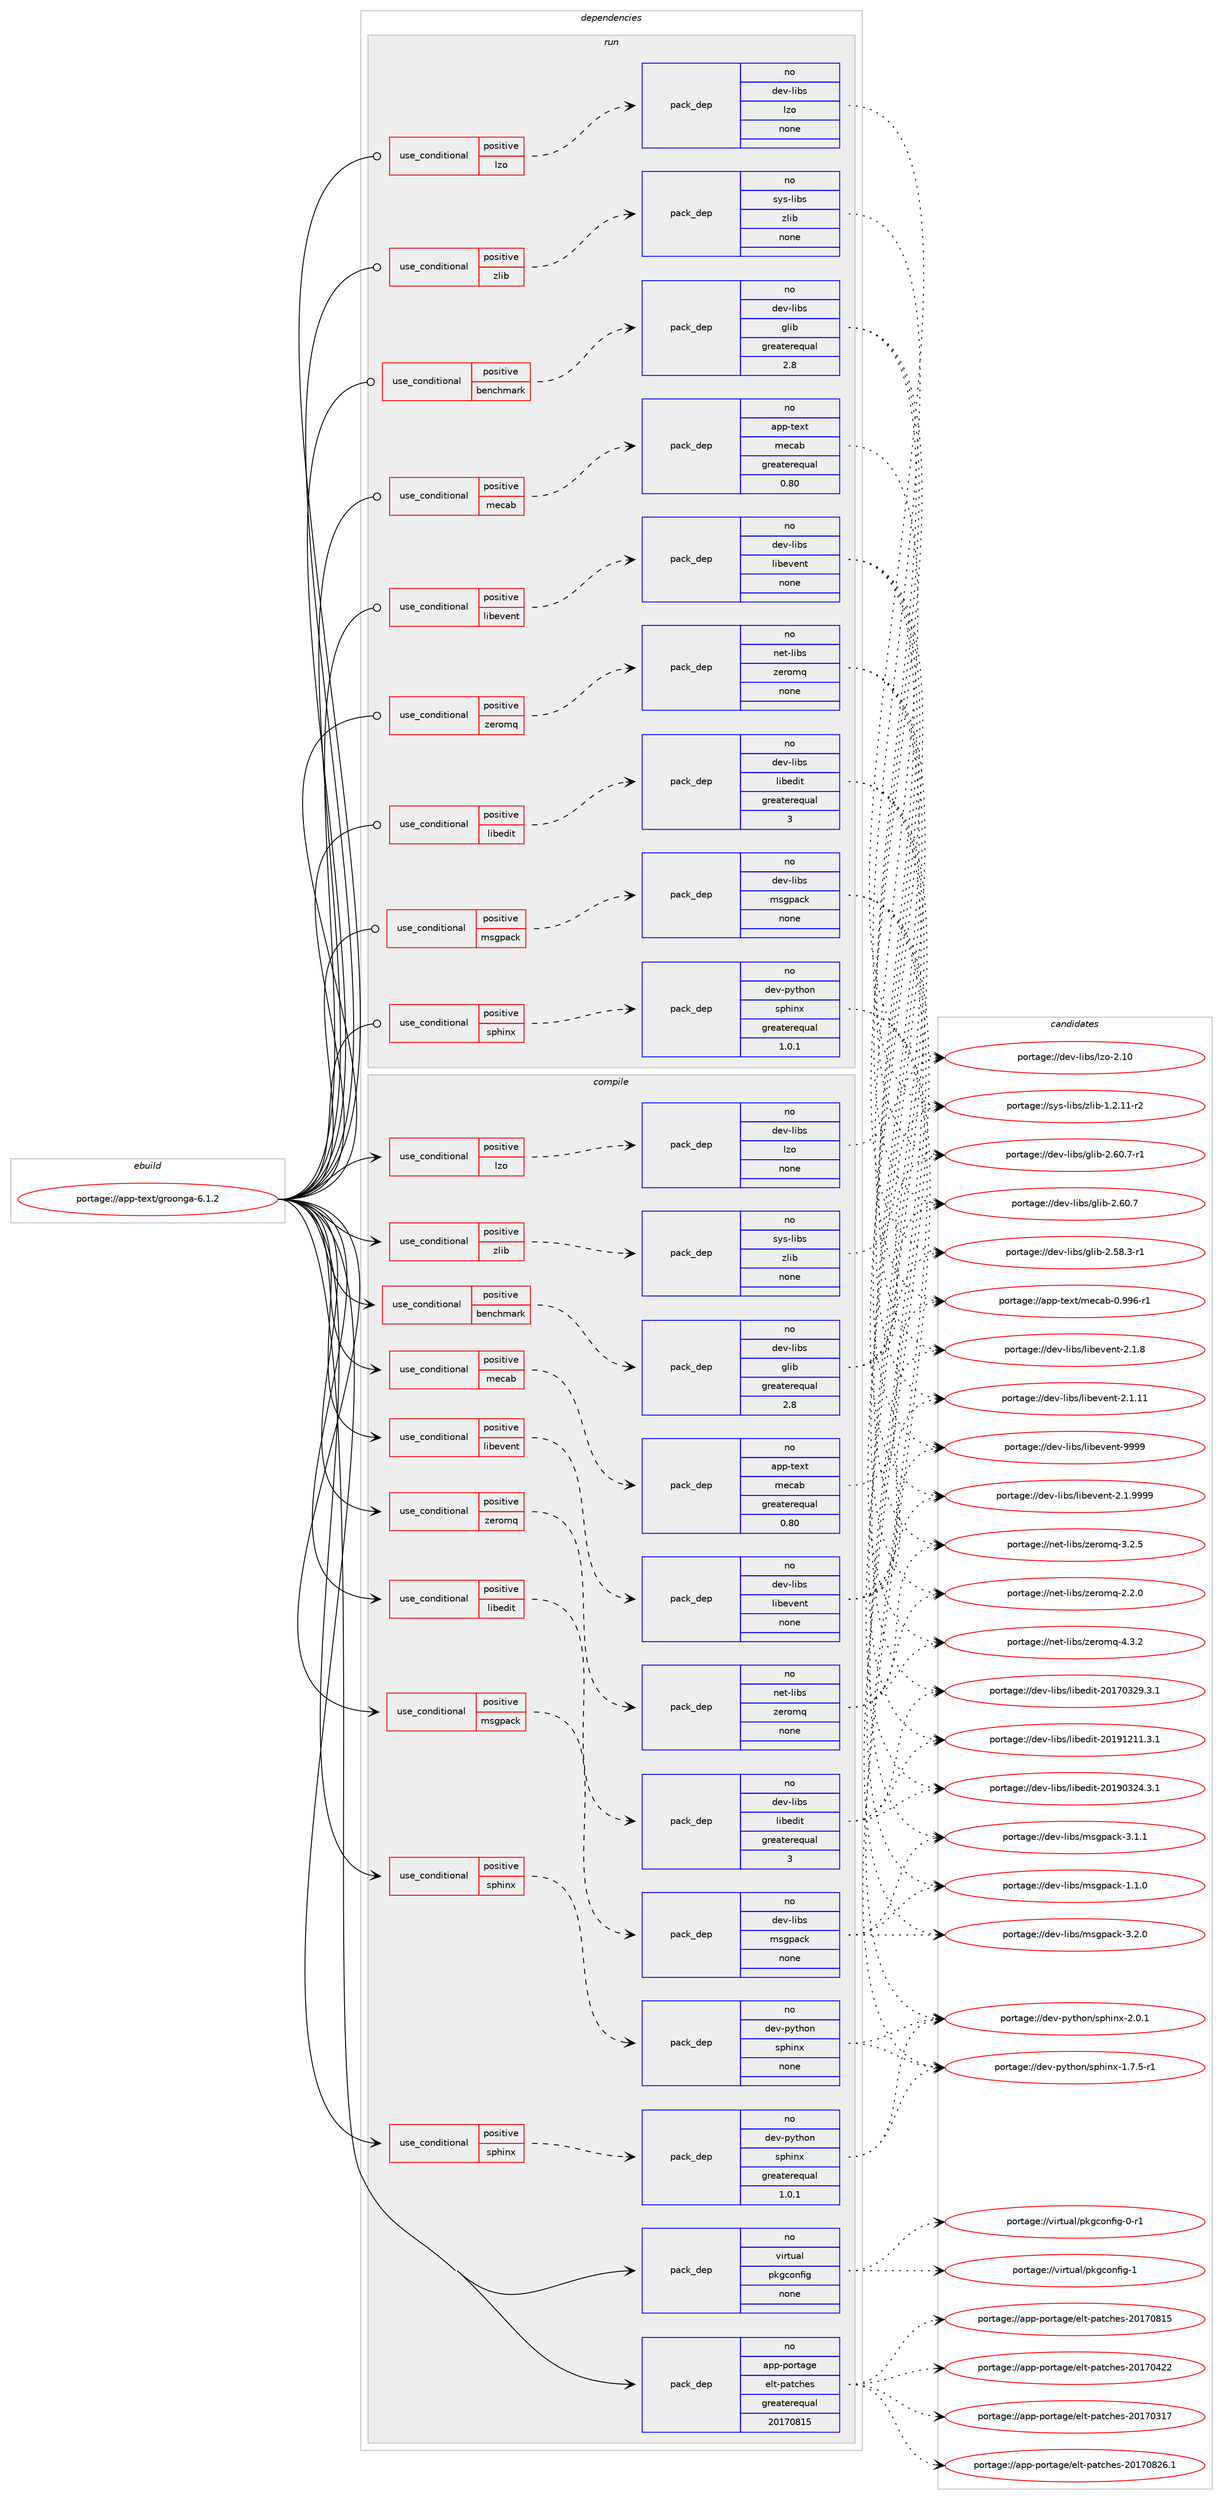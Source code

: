 digraph prolog {

# *************
# Graph options
# *************

newrank=true;
concentrate=true;
compound=true;
graph [rankdir=LR,fontname=Helvetica,fontsize=10,ranksep=1.5];#, ranksep=2.5, nodesep=0.2];
edge  [arrowhead=vee];
node  [fontname=Helvetica,fontsize=10];

# **********
# The ebuild
# **********

subgraph cluster_leftcol {
color=gray;
rank=same;
label=<<i>ebuild</i>>;
id [label="portage://app-text/groonga-6.1.2", color=red, width=4, href="../app-text/groonga-6.1.2.svg"];
}

# ****************
# The dependencies
# ****************

subgraph cluster_midcol {
color=gray;
label=<<i>dependencies</i>>;
subgraph cluster_compile {
fillcolor="#eeeeee";
style=filled;
label=<<i>compile</i>>;
subgraph cond140294 {
dependency597348 [label=<<TABLE BORDER="0" CELLBORDER="1" CELLSPACING="0" CELLPADDING="4"><TR><TD ROWSPAN="3" CELLPADDING="10">use_conditional</TD></TR><TR><TD>positive</TD></TR><TR><TD>benchmark</TD></TR></TABLE>>, shape=none, color=red];
subgraph pack449082 {
dependency597349 [label=<<TABLE BORDER="0" CELLBORDER="1" CELLSPACING="0" CELLPADDING="4" WIDTH="220"><TR><TD ROWSPAN="6" CELLPADDING="30">pack_dep</TD></TR><TR><TD WIDTH="110">no</TD></TR><TR><TD>dev-libs</TD></TR><TR><TD>glib</TD></TR><TR><TD>greaterequal</TD></TR><TR><TD>2.8</TD></TR></TABLE>>, shape=none, color=blue];
}
dependency597348:e -> dependency597349:w [weight=20,style="dashed",arrowhead="vee"];
}
id:e -> dependency597348:w [weight=20,style="solid",arrowhead="vee"];
subgraph cond140295 {
dependency597350 [label=<<TABLE BORDER="0" CELLBORDER="1" CELLSPACING="0" CELLPADDING="4"><TR><TD ROWSPAN="3" CELLPADDING="10">use_conditional</TD></TR><TR><TD>positive</TD></TR><TR><TD>libedit</TD></TR></TABLE>>, shape=none, color=red];
subgraph pack449083 {
dependency597351 [label=<<TABLE BORDER="0" CELLBORDER="1" CELLSPACING="0" CELLPADDING="4" WIDTH="220"><TR><TD ROWSPAN="6" CELLPADDING="30">pack_dep</TD></TR><TR><TD WIDTH="110">no</TD></TR><TR><TD>dev-libs</TD></TR><TR><TD>libedit</TD></TR><TR><TD>greaterequal</TD></TR><TR><TD>3</TD></TR></TABLE>>, shape=none, color=blue];
}
dependency597350:e -> dependency597351:w [weight=20,style="dashed",arrowhead="vee"];
}
id:e -> dependency597350:w [weight=20,style="solid",arrowhead="vee"];
subgraph cond140296 {
dependency597352 [label=<<TABLE BORDER="0" CELLBORDER="1" CELLSPACING="0" CELLPADDING="4"><TR><TD ROWSPAN="3" CELLPADDING="10">use_conditional</TD></TR><TR><TD>positive</TD></TR><TR><TD>libevent</TD></TR></TABLE>>, shape=none, color=red];
subgraph pack449084 {
dependency597353 [label=<<TABLE BORDER="0" CELLBORDER="1" CELLSPACING="0" CELLPADDING="4" WIDTH="220"><TR><TD ROWSPAN="6" CELLPADDING="30">pack_dep</TD></TR><TR><TD WIDTH="110">no</TD></TR><TR><TD>dev-libs</TD></TR><TR><TD>libevent</TD></TR><TR><TD>none</TD></TR><TR><TD></TD></TR></TABLE>>, shape=none, color=blue];
}
dependency597352:e -> dependency597353:w [weight=20,style="dashed",arrowhead="vee"];
}
id:e -> dependency597352:w [weight=20,style="solid",arrowhead="vee"];
subgraph cond140297 {
dependency597354 [label=<<TABLE BORDER="0" CELLBORDER="1" CELLSPACING="0" CELLPADDING="4"><TR><TD ROWSPAN="3" CELLPADDING="10">use_conditional</TD></TR><TR><TD>positive</TD></TR><TR><TD>lzo</TD></TR></TABLE>>, shape=none, color=red];
subgraph pack449085 {
dependency597355 [label=<<TABLE BORDER="0" CELLBORDER="1" CELLSPACING="0" CELLPADDING="4" WIDTH="220"><TR><TD ROWSPAN="6" CELLPADDING="30">pack_dep</TD></TR><TR><TD WIDTH="110">no</TD></TR><TR><TD>dev-libs</TD></TR><TR><TD>lzo</TD></TR><TR><TD>none</TD></TR><TR><TD></TD></TR></TABLE>>, shape=none, color=blue];
}
dependency597354:e -> dependency597355:w [weight=20,style="dashed",arrowhead="vee"];
}
id:e -> dependency597354:w [weight=20,style="solid",arrowhead="vee"];
subgraph cond140298 {
dependency597356 [label=<<TABLE BORDER="0" CELLBORDER="1" CELLSPACING="0" CELLPADDING="4"><TR><TD ROWSPAN="3" CELLPADDING="10">use_conditional</TD></TR><TR><TD>positive</TD></TR><TR><TD>mecab</TD></TR></TABLE>>, shape=none, color=red];
subgraph pack449086 {
dependency597357 [label=<<TABLE BORDER="0" CELLBORDER="1" CELLSPACING="0" CELLPADDING="4" WIDTH="220"><TR><TD ROWSPAN="6" CELLPADDING="30">pack_dep</TD></TR><TR><TD WIDTH="110">no</TD></TR><TR><TD>app-text</TD></TR><TR><TD>mecab</TD></TR><TR><TD>greaterequal</TD></TR><TR><TD>0.80</TD></TR></TABLE>>, shape=none, color=blue];
}
dependency597356:e -> dependency597357:w [weight=20,style="dashed",arrowhead="vee"];
}
id:e -> dependency597356:w [weight=20,style="solid",arrowhead="vee"];
subgraph cond140299 {
dependency597358 [label=<<TABLE BORDER="0" CELLBORDER="1" CELLSPACING="0" CELLPADDING="4"><TR><TD ROWSPAN="3" CELLPADDING="10">use_conditional</TD></TR><TR><TD>positive</TD></TR><TR><TD>msgpack</TD></TR></TABLE>>, shape=none, color=red];
subgraph pack449087 {
dependency597359 [label=<<TABLE BORDER="0" CELLBORDER="1" CELLSPACING="0" CELLPADDING="4" WIDTH="220"><TR><TD ROWSPAN="6" CELLPADDING="30">pack_dep</TD></TR><TR><TD WIDTH="110">no</TD></TR><TR><TD>dev-libs</TD></TR><TR><TD>msgpack</TD></TR><TR><TD>none</TD></TR><TR><TD></TD></TR></TABLE>>, shape=none, color=blue];
}
dependency597358:e -> dependency597359:w [weight=20,style="dashed",arrowhead="vee"];
}
id:e -> dependency597358:w [weight=20,style="solid",arrowhead="vee"];
subgraph cond140300 {
dependency597360 [label=<<TABLE BORDER="0" CELLBORDER="1" CELLSPACING="0" CELLPADDING="4"><TR><TD ROWSPAN="3" CELLPADDING="10">use_conditional</TD></TR><TR><TD>positive</TD></TR><TR><TD>sphinx</TD></TR></TABLE>>, shape=none, color=red];
subgraph pack449088 {
dependency597361 [label=<<TABLE BORDER="0" CELLBORDER="1" CELLSPACING="0" CELLPADDING="4" WIDTH="220"><TR><TD ROWSPAN="6" CELLPADDING="30">pack_dep</TD></TR><TR><TD WIDTH="110">no</TD></TR><TR><TD>dev-python</TD></TR><TR><TD>sphinx</TD></TR><TR><TD>greaterequal</TD></TR><TR><TD>1.0.1</TD></TR></TABLE>>, shape=none, color=blue];
}
dependency597360:e -> dependency597361:w [weight=20,style="dashed",arrowhead="vee"];
}
id:e -> dependency597360:w [weight=20,style="solid",arrowhead="vee"];
subgraph cond140301 {
dependency597362 [label=<<TABLE BORDER="0" CELLBORDER="1" CELLSPACING="0" CELLPADDING="4"><TR><TD ROWSPAN="3" CELLPADDING="10">use_conditional</TD></TR><TR><TD>positive</TD></TR><TR><TD>sphinx</TD></TR></TABLE>>, shape=none, color=red];
subgraph pack449089 {
dependency597363 [label=<<TABLE BORDER="0" CELLBORDER="1" CELLSPACING="0" CELLPADDING="4" WIDTH="220"><TR><TD ROWSPAN="6" CELLPADDING="30">pack_dep</TD></TR><TR><TD WIDTH="110">no</TD></TR><TR><TD>dev-python</TD></TR><TR><TD>sphinx</TD></TR><TR><TD>none</TD></TR><TR><TD></TD></TR></TABLE>>, shape=none, color=blue];
}
dependency597362:e -> dependency597363:w [weight=20,style="dashed",arrowhead="vee"];
}
id:e -> dependency597362:w [weight=20,style="solid",arrowhead="vee"];
subgraph cond140302 {
dependency597364 [label=<<TABLE BORDER="0" CELLBORDER="1" CELLSPACING="0" CELLPADDING="4"><TR><TD ROWSPAN="3" CELLPADDING="10">use_conditional</TD></TR><TR><TD>positive</TD></TR><TR><TD>zeromq</TD></TR></TABLE>>, shape=none, color=red];
subgraph pack449090 {
dependency597365 [label=<<TABLE BORDER="0" CELLBORDER="1" CELLSPACING="0" CELLPADDING="4" WIDTH="220"><TR><TD ROWSPAN="6" CELLPADDING="30">pack_dep</TD></TR><TR><TD WIDTH="110">no</TD></TR><TR><TD>net-libs</TD></TR><TR><TD>zeromq</TD></TR><TR><TD>none</TD></TR><TR><TD></TD></TR></TABLE>>, shape=none, color=blue];
}
dependency597364:e -> dependency597365:w [weight=20,style="dashed",arrowhead="vee"];
}
id:e -> dependency597364:w [weight=20,style="solid",arrowhead="vee"];
subgraph cond140303 {
dependency597366 [label=<<TABLE BORDER="0" CELLBORDER="1" CELLSPACING="0" CELLPADDING="4"><TR><TD ROWSPAN="3" CELLPADDING="10">use_conditional</TD></TR><TR><TD>positive</TD></TR><TR><TD>zlib</TD></TR></TABLE>>, shape=none, color=red];
subgraph pack449091 {
dependency597367 [label=<<TABLE BORDER="0" CELLBORDER="1" CELLSPACING="0" CELLPADDING="4" WIDTH="220"><TR><TD ROWSPAN="6" CELLPADDING="30">pack_dep</TD></TR><TR><TD WIDTH="110">no</TD></TR><TR><TD>sys-libs</TD></TR><TR><TD>zlib</TD></TR><TR><TD>none</TD></TR><TR><TD></TD></TR></TABLE>>, shape=none, color=blue];
}
dependency597366:e -> dependency597367:w [weight=20,style="dashed",arrowhead="vee"];
}
id:e -> dependency597366:w [weight=20,style="solid",arrowhead="vee"];
subgraph pack449092 {
dependency597368 [label=<<TABLE BORDER="0" CELLBORDER="1" CELLSPACING="0" CELLPADDING="4" WIDTH="220"><TR><TD ROWSPAN="6" CELLPADDING="30">pack_dep</TD></TR><TR><TD WIDTH="110">no</TD></TR><TR><TD>app-portage</TD></TR><TR><TD>elt-patches</TD></TR><TR><TD>greaterequal</TD></TR><TR><TD>20170815</TD></TR></TABLE>>, shape=none, color=blue];
}
id:e -> dependency597368:w [weight=20,style="solid",arrowhead="vee"];
subgraph pack449093 {
dependency597369 [label=<<TABLE BORDER="0" CELLBORDER="1" CELLSPACING="0" CELLPADDING="4" WIDTH="220"><TR><TD ROWSPAN="6" CELLPADDING="30">pack_dep</TD></TR><TR><TD WIDTH="110">no</TD></TR><TR><TD>virtual</TD></TR><TR><TD>pkgconfig</TD></TR><TR><TD>none</TD></TR><TR><TD></TD></TR></TABLE>>, shape=none, color=blue];
}
id:e -> dependency597369:w [weight=20,style="solid",arrowhead="vee"];
}
subgraph cluster_compileandrun {
fillcolor="#eeeeee";
style=filled;
label=<<i>compile and run</i>>;
}
subgraph cluster_run {
fillcolor="#eeeeee";
style=filled;
label=<<i>run</i>>;
subgraph cond140304 {
dependency597370 [label=<<TABLE BORDER="0" CELLBORDER="1" CELLSPACING="0" CELLPADDING="4"><TR><TD ROWSPAN="3" CELLPADDING="10">use_conditional</TD></TR><TR><TD>positive</TD></TR><TR><TD>benchmark</TD></TR></TABLE>>, shape=none, color=red];
subgraph pack449094 {
dependency597371 [label=<<TABLE BORDER="0" CELLBORDER="1" CELLSPACING="0" CELLPADDING="4" WIDTH="220"><TR><TD ROWSPAN="6" CELLPADDING="30">pack_dep</TD></TR><TR><TD WIDTH="110">no</TD></TR><TR><TD>dev-libs</TD></TR><TR><TD>glib</TD></TR><TR><TD>greaterequal</TD></TR><TR><TD>2.8</TD></TR></TABLE>>, shape=none, color=blue];
}
dependency597370:e -> dependency597371:w [weight=20,style="dashed",arrowhead="vee"];
}
id:e -> dependency597370:w [weight=20,style="solid",arrowhead="odot"];
subgraph cond140305 {
dependency597372 [label=<<TABLE BORDER="0" CELLBORDER="1" CELLSPACING="0" CELLPADDING="4"><TR><TD ROWSPAN="3" CELLPADDING="10">use_conditional</TD></TR><TR><TD>positive</TD></TR><TR><TD>libedit</TD></TR></TABLE>>, shape=none, color=red];
subgraph pack449095 {
dependency597373 [label=<<TABLE BORDER="0" CELLBORDER="1" CELLSPACING="0" CELLPADDING="4" WIDTH="220"><TR><TD ROWSPAN="6" CELLPADDING="30">pack_dep</TD></TR><TR><TD WIDTH="110">no</TD></TR><TR><TD>dev-libs</TD></TR><TR><TD>libedit</TD></TR><TR><TD>greaterequal</TD></TR><TR><TD>3</TD></TR></TABLE>>, shape=none, color=blue];
}
dependency597372:e -> dependency597373:w [weight=20,style="dashed",arrowhead="vee"];
}
id:e -> dependency597372:w [weight=20,style="solid",arrowhead="odot"];
subgraph cond140306 {
dependency597374 [label=<<TABLE BORDER="0" CELLBORDER="1" CELLSPACING="0" CELLPADDING="4"><TR><TD ROWSPAN="3" CELLPADDING="10">use_conditional</TD></TR><TR><TD>positive</TD></TR><TR><TD>libevent</TD></TR></TABLE>>, shape=none, color=red];
subgraph pack449096 {
dependency597375 [label=<<TABLE BORDER="0" CELLBORDER="1" CELLSPACING="0" CELLPADDING="4" WIDTH="220"><TR><TD ROWSPAN="6" CELLPADDING="30">pack_dep</TD></TR><TR><TD WIDTH="110">no</TD></TR><TR><TD>dev-libs</TD></TR><TR><TD>libevent</TD></TR><TR><TD>none</TD></TR><TR><TD></TD></TR></TABLE>>, shape=none, color=blue];
}
dependency597374:e -> dependency597375:w [weight=20,style="dashed",arrowhead="vee"];
}
id:e -> dependency597374:w [weight=20,style="solid",arrowhead="odot"];
subgraph cond140307 {
dependency597376 [label=<<TABLE BORDER="0" CELLBORDER="1" CELLSPACING="0" CELLPADDING="4"><TR><TD ROWSPAN="3" CELLPADDING="10">use_conditional</TD></TR><TR><TD>positive</TD></TR><TR><TD>lzo</TD></TR></TABLE>>, shape=none, color=red];
subgraph pack449097 {
dependency597377 [label=<<TABLE BORDER="0" CELLBORDER="1" CELLSPACING="0" CELLPADDING="4" WIDTH="220"><TR><TD ROWSPAN="6" CELLPADDING="30">pack_dep</TD></TR><TR><TD WIDTH="110">no</TD></TR><TR><TD>dev-libs</TD></TR><TR><TD>lzo</TD></TR><TR><TD>none</TD></TR><TR><TD></TD></TR></TABLE>>, shape=none, color=blue];
}
dependency597376:e -> dependency597377:w [weight=20,style="dashed",arrowhead="vee"];
}
id:e -> dependency597376:w [weight=20,style="solid",arrowhead="odot"];
subgraph cond140308 {
dependency597378 [label=<<TABLE BORDER="0" CELLBORDER="1" CELLSPACING="0" CELLPADDING="4"><TR><TD ROWSPAN="3" CELLPADDING="10">use_conditional</TD></TR><TR><TD>positive</TD></TR><TR><TD>mecab</TD></TR></TABLE>>, shape=none, color=red];
subgraph pack449098 {
dependency597379 [label=<<TABLE BORDER="0" CELLBORDER="1" CELLSPACING="0" CELLPADDING="4" WIDTH="220"><TR><TD ROWSPAN="6" CELLPADDING="30">pack_dep</TD></TR><TR><TD WIDTH="110">no</TD></TR><TR><TD>app-text</TD></TR><TR><TD>mecab</TD></TR><TR><TD>greaterequal</TD></TR><TR><TD>0.80</TD></TR></TABLE>>, shape=none, color=blue];
}
dependency597378:e -> dependency597379:w [weight=20,style="dashed",arrowhead="vee"];
}
id:e -> dependency597378:w [weight=20,style="solid",arrowhead="odot"];
subgraph cond140309 {
dependency597380 [label=<<TABLE BORDER="0" CELLBORDER="1" CELLSPACING="0" CELLPADDING="4"><TR><TD ROWSPAN="3" CELLPADDING="10">use_conditional</TD></TR><TR><TD>positive</TD></TR><TR><TD>msgpack</TD></TR></TABLE>>, shape=none, color=red];
subgraph pack449099 {
dependency597381 [label=<<TABLE BORDER="0" CELLBORDER="1" CELLSPACING="0" CELLPADDING="4" WIDTH="220"><TR><TD ROWSPAN="6" CELLPADDING="30">pack_dep</TD></TR><TR><TD WIDTH="110">no</TD></TR><TR><TD>dev-libs</TD></TR><TR><TD>msgpack</TD></TR><TR><TD>none</TD></TR><TR><TD></TD></TR></TABLE>>, shape=none, color=blue];
}
dependency597380:e -> dependency597381:w [weight=20,style="dashed",arrowhead="vee"];
}
id:e -> dependency597380:w [weight=20,style="solid",arrowhead="odot"];
subgraph cond140310 {
dependency597382 [label=<<TABLE BORDER="0" CELLBORDER="1" CELLSPACING="0" CELLPADDING="4"><TR><TD ROWSPAN="3" CELLPADDING="10">use_conditional</TD></TR><TR><TD>positive</TD></TR><TR><TD>sphinx</TD></TR></TABLE>>, shape=none, color=red];
subgraph pack449100 {
dependency597383 [label=<<TABLE BORDER="0" CELLBORDER="1" CELLSPACING="0" CELLPADDING="4" WIDTH="220"><TR><TD ROWSPAN="6" CELLPADDING="30">pack_dep</TD></TR><TR><TD WIDTH="110">no</TD></TR><TR><TD>dev-python</TD></TR><TR><TD>sphinx</TD></TR><TR><TD>greaterequal</TD></TR><TR><TD>1.0.1</TD></TR></TABLE>>, shape=none, color=blue];
}
dependency597382:e -> dependency597383:w [weight=20,style="dashed",arrowhead="vee"];
}
id:e -> dependency597382:w [weight=20,style="solid",arrowhead="odot"];
subgraph cond140311 {
dependency597384 [label=<<TABLE BORDER="0" CELLBORDER="1" CELLSPACING="0" CELLPADDING="4"><TR><TD ROWSPAN="3" CELLPADDING="10">use_conditional</TD></TR><TR><TD>positive</TD></TR><TR><TD>zeromq</TD></TR></TABLE>>, shape=none, color=red];
subgraph pack449101 {
dependency597385 [label=<<TABLE BORDER="0" CELLBORDER="1" CELLSPACING="0" CELLPADDING="4" WIDTH="220"><TR><TD ROWSPAN="6" CELLPADDING="30">pack_dep</TD></TR><TR><TD WIDTH="110">no</TD></TR><TR><TD>net-libs</TD></TR><TR><TD>zeromq</TD></TR><TR><TD>none</TD></TR><TR><TD></TD></TR></TABLE>>, shape=none, color=blue];
}
dependency597384:e -> dependency597385:w [weight=20,style="dashed",arrowhead="vee"];
}
id:e -> dependency597384:w [weight=20,style="solid",arrowhead="odot"];
subgraph cond140312 {
dependency597386 [label=<<TABLE BORDER="0" CELLBORDER="1" CELLSPACING="0" CELLPADDING="4"><TR><TD ROWSPAN="3" CELLPADDING="10">use_conditional</TD></TR><TR><TD>positive</TD></TR><TR><TD>zlib</TD></TR></TABLE>>, shape=none, color=red];
subgraph pack449102 {
dependency597387 [label=<<TABLE BORDER="0" CELLBORDER="1" CELLSPACING="0" CELLPADDING="4" WIDTH="220"><TR><TD ROWSPAN="6" CELLPADDING="30">pack_dep</TD></TR><TR><TD WIDTH="110">no</TD></TR><TR><TD>sys-libs</TD></TR><TR><TD>zlib</TD></TR><TR><TD>none</TD></TR><TR><TD></TD></TR></TABLE>>, shape=none, color=blue];
}
dependency597386:e -> dependency597387:w [weight=20,style="dashed",arrowhead="vee"];
}
id:e -> dependency597386:w [weight=20,style="solid",arrowhead="odot"];
}
}

# **************
# The candidates
# **************

subgraph cluster_choices {
rank=same;
color=gray;
label=<<i>candidates</i>>;

subgraph choice449082 {
color=black;
nodesep=1;
choice10010111845108105981154710310810598455046544846554511449 [label="portage://dev-libs/glib-2.60.7-r1", color=red, width=4,href="../dev-libs/glib-2.60.7-r1.svg"];
choice1001011184510810598115471031081059845504654484655 [label="portage://dev-libs/glib-2.60.7", color=red, width=4,href="../dev-libs/glib-2.60.7.svg"];
choice10010111845108105981154710310810598455046535646514511449 [label="portage://dev-libs/glib-2.58.3-r1", color=red, width=4,href="../dev-libs/glib-2.58.3-r1.svg"];
dependency597349:e -> choice10010111845108105981154710310810598455046544846554511449:w [style=dotted,weight="100"];
dependency597349:e -> choice1001011184510810598115471031081059845504654484655:w [style=dotted,weight="100"];
dependency597349:e -> choice10010111845108105981154710310810598455046535646514511449:w [style=dotted,weight="100"];
}
subgraph choice449083 {
color=black;
nodesep=1;
choice1001011184510810598115471081059810110010511645504849574950494946514649 [label="portage://dev-libs/libedit-20191211.3.1", color=red, width=4,href="../dev-libs/libedit-20191211.3.1.svg"];
choice1001011184510810598115471081059810110010511645504849574851505246514649 [label="portage://dev-libs/libedit-20190324.3.1", color=red, width=4,href="../dev-libs/libedit-20190324.3.1.svg"];
choice1001011184510810598115471081059810110010511645504849554851505746514649 [label="portage://dev-libs/libedit-20170329.3.1", color=red, width=4,href="../dev-libs/libedit-20170329.3.1.svg"];
dependency597351:e -> choice1001011184510810598115471081059810110010511645504849574950494946514649:w [style=dotted,weight="100"];
dependency597351:e -> choice1001011184510810598115471081059810110010511645504849574851505246514649:w [style=dotted,weight="100"];
dependency597351:e -> choice1001011184510810598115471081059810110010511645504849554851505746514649:w [style=dotted,weight="100"];
}
subgraph choice449084 {
color=black;
nodesep=1;
choice100101118451081059811547108105981011181011101164557575757 [label="portage://dev-libs/libevent-9999", color=red, width=4,href="../dev-libs/libevent-9999.svg"];
choice10010111845108105981154710810598101118101110116455046494657575757 [label="portage://dev-libs/libevent-2.1.9999", color=red, width=4,href="../dev-libs/libevent-2.1.9999.svg"];
choice10010111845108105981154710810598101118101110116455046494656 [label="portage://dev-libs/libevent-2.1.8", color=red, width=4,href="../dev-libs/libevent-2.1.8.svg"];
choice1001011184510810598115471081059810111810111011645504649464949 [label="portage://dev-libs/libevent-2.1.11", color=red, width=4,href="../dev-libs/libevent-2.1.11.svg"];
dependency597353:e -> choice100101118451081059811547108105981011181011101164557575757:w [style=dotted,weight="100"];
dependency597353:e -> choice10010111845108105981154710810598101118101110116455046494657575757:w [style=dotted,weight="100"];
dependency597353:e -> choice10010111845108105981154710810598101118101110116455046494656:w [style=dotted,weight="100"];
dependency597353:e -> choice1001011184510810598115471081059810111810111011645504649464949:w [style=dotted,weight="100"];
}
subgraph choice449085 {
color=black;
nodesep=1;
choice1001011184510810598115471081221114550464948 [label="portage://dev-libs/lzo-2.10", color=red, width=4,href="../dev-libs/lzo-2.10.svg"];
dependency597355:e -> choice1001011184510810598115471081221114550464948:w [style=dotted,weight="100"];
}
subgraph choice449086 {
color=black;
nodesep=1;
choice9711211245116101120116471091019997984548465757544511449 [label="portage://app-text/mecab-0.996-r1", color=red, width=4,href="../app-text/mecab-0.996-r1.svg"];
dependency597357:e -> choice9711211245116101120116471091019997984548465757544511449:w [style=dotted,weight="100"];
}
subgraph choice449087 {
color=black;
nodesep=1;
choice1001011184510810598115471091151031129799107455146504648 [label="portage://dev-libs/msgpack-3.2.0", color=red, width=4,href="../dev-libs/msgpack-3.2.0.svg"];
choice1001011184510810598115471091151031129799107455146494649 [label="portage://dev-libs/msgpack-3.1.1", color=red, width=4,href="../dev-libs/msgpack-3.1.1.svg"];
choice1001011184510810598115471091151031129799107454946494648 [label="portage://dev-libs/msgpack-1.1.0", color=red, width=4,href="../dev-libs/msgpack-1.1.0.svg"];
dependency597359:e -> choice1001011184510810598115471091151031129799107455146504648:w [style=dotted,weight="100"];
dependency597359:e -> choice1001011184510810598115471091151031129799107455146494649:w [style=dotted,weight="100"];
dependency597359:e -> choice1001011184510810598115471091151031129799107454946494648:w [style=dotted,weight="100"];
}
subgraph choice449088 {
color=black;
nodesep=1;
choice1001011184511212111610411111047115112104105110120455046484649 [label="portage://dev-python/sphinx-2.0.1", color=red, width=4,href="../dev-python/sphinx-2.0.1.svg"];
choice10010111845112121116104111110471151121041051101204549465546534511449 [label="portage://dev-python/sphinx-1.7.5-r1", color=red, width=4,href="../dev-python/sphinx-1.7.5-r1.svg"];
dependency597361:e -> choice1001011184511212111610411111047115112104105110120455046484649:w [style=dotted,weight="100"];
dependency597361:e -> choice10010111845112121116104111110471151121041051101204549465546534511449:w [style=dotted,weight="100"];
}
subgraph choice449089 {
color=black;
nodesep=1;
choice1001011184511212111610411111047115112104105110120455046484649 [label="portage://dev-python/sphinx-2.0.1", color=red, width=4,href="../dev-python/sphinx-2.0.1.svg"];
choice10010111845112121116104111110471151121041051101204549465546534511449 [label="portage://dev-python/sphinx-1.7.5-r1", color=red, width=4,href="../dev-python/sphinx-1.7.5-r1.svg"];
dependency597363:e -> choice1001011184511212111610411111047115112104105110120455046484649:w [style=dotted,weight="100"];
dependency597363:e -> choice10010111845112121116104111110471151121041051101204549465546534511449:w [style=dotted,weight="100"];
}
subgraph choice449090 {
color=black;
nodesep=1;
choice110101116451081059811547122101114111109113455246514650 [label="portage://net-libs/zeromq-4.3.2", color=red, width=4,href="../net-libs/zeromq-4.3.2.svg"];
choice110101116451081059811547122101114111109113455146504653 [label="portage://net-libs/zeromq-3.2.5", color=red, width=4,href="../net-libs/zeromq-3.2.5.svg"];
choice110101116451081059811547122101114111109113455046504648 [label="portage://net-libs/zeromq-2.2.0", color=red, width=4,href="../net-libs/zeromq-2.2.0.svg"];
dependency597365:e -> choice110101116451081059811547122101114111109113455246514650:w [style=dotted,weight="100"];
dependency597365:e -> choice110101116451081059811547122101114111109113455146504653:w [style=dotted,weight="100"];
dependency597365:e -> choice110101116451081059811547122101114111109113455046504648:w [style=dotted,weight="100"];
}
subgraph choice449091 {
color=black;
nodesep=1;
choice11512111545108105981154712210810598454946504649494511450 [label="portage://sys-libs/zlib-1.2.11-r2", color=red, width=4,href="../sys-libs/zlib-1.2.11-r2.svg"];
dependency597367:e -> choice11512111545108105981154712210810598454946504649494511450:w [style=dotted,weight="100"];
}
subgraph choice449092 {
color=black;
nodesep=1;
choice971121124511211111411697103101471011081164511297116991041011154550484955485650544649 [label="portage://app-portage/elt-patches-20170826.1", color=red, width=4,href="../app-portage/elt-patches-20170826.1.svg"];
choice97112112451121111141169710310147101108116451129711699104101115455048495548564953 [label="portage://app-portage/elt-patches-20170815", color=red, width=4,href="../app-portage/elt-patches-20170815.svg"];
choice97112112451121111141169710310147101108116451129711699104101115455048495548525050 [label="portage://app-portage/elt-patches-20170422", color=red, width=4,href="../app-portage/elt-patches-20170422.svg"];
choice97112112451121111141169710310147101108116451129711699104101115455048495548514955 [label="portage://app-portage/elt-patches-20170317", color=red, width=4,href="../app-portage/elt-patches-20170317.svg"];
dependency597368:e -> choice971121124511211111411697103101471011081164511297116991041011154550484955485650544649:w [style=dotted,weight="100"];
dependency597368:e -> choice97112112451121111141169710310147101108116451129711699104101115455048495548564953:w [style=dotted,weight="100"];
dependency597368:e -> choice97112112451121111141169710310147101108116451129711699104101115455048495548525050:w [style=dotted,weight="100"];
dependency597368:e -> choice97112112451121111141169710310147101108116451129711699104101115455048495548514955:w [style=dotted,weight="100"];
}
subgraph choice449093 {
color=black;
nodesep=1;
choice1181051141161179710847112107103991111101021051034549 [label="portage://virtual/pkgconfig-1", color=red, width=4,href="../virtual/pkgconfig-1.svg"];
choice11810511411611797108471121071039911111010210510345484511449 [label="portage://virtual/pkgconfig-0-r1", color=red, width=4,href="../virtual/pkgconfig-0-r1.svg"];
dependency597369:e -> choice1181051141161179710847112107103991111101021051034549:w [style=dotted,weight="100"];
dependency597369:e -> choice11810511411611797108471121071039911111010210510345484511449:w [style=dotted,weight="100"];
}
subgraph choice449094 {
color=black;
nodesep=1;
choice10010111845108105981154710310810598455046544846554511449 [label="portage://dev-libs/glib-2.60.7-r1", color=red, width=4,href="../dev-libs/glib-2.60.7-r1.svg"];
choice1001011184510810598115471031081059845504654484655 [label="portage://dev-libs/glib-2.60.7", color=red, width=4,href="../dev-libs/glib-2.60.7.svg"];
choice10010111845108105981154710310810598455046535646514511449 [label="portage://dev-libs/glib-2.58.3-r1", color=red, width=4,href="../dev-libs/glib-2.58.3-r1.svg"];
dependency597371:e -> choice10010111845108105981154710310810598455046544846554511449:w [style=dotted,weight="100"];
dependency597371:e -> choice1001011184510810598115471031081059845504654484655:w [style=dotted,weight="100"];
dependency597371:e -> choice10010111845108105981154710310810598455046535646514511449:w [style=dotted,weight="100"];
}
subgraph choice449095 {
color=black;
nodesep=1;
choice1001011184510810598115471081059810110010511645504849574950494946514649 [label="portage://dev-libs/libedit-20191211.3.1", color=red, width=4,href="../dev-libs/libedit-20191211.3.1.svg"];
choice1001011184510810598115471081059810110010511645504849574851505246514649 [label="portage://dev-libs/libedit-20190324.3.1", color=red, width=4,href="../dev-libs/libedit-20190324.3.1.svg"];
choice1001011184510810598115471081059810110010511645504849554851505746514649 [label="portage://dev-libs/libedit-20170329.3.1", color=red, width=4,href="../dev-libs/libedit-20170329.3.1.svg"];
dependency597373:e -> choice1001011184510810598115471081059810110010511645504849574950494946514649:w [style=dotted,weight="100"];
dependency597373:e -> choice1001011184510810598115471081059810110010511645504849574851505246514649:w [style=dotted,weight="100"];
dependency597373:e -> choice1001011184510810598115471081059810110010511645504849554851505746514649:w [style=dotted,weight="100"];
}
subgraph choice449096 {
color=black;
nodesep=1;
choice100101118451081059811547108105981011181011101164557575757 [label="portage://dev-libs/libevent-9999", color=red, width=4,href="../dev-libs/libevent-9999.svg"];
choice10010111845108105981154710810598101118101110116455046494657575757 [label="portage://dev-libs/libevent-2.1.9999", color=red, width=4,href="../dev-libs/libevent-2.1.9999.svg"];
choice10010111845108105981154710810598101118101110116455046494656 [label="portage://dev-libs/libevent-2.1.8", color=red, width=4,href="../dev-libs/libevent-2.1.8.svg"];
choice1001011184510810598115471081059810111810111011645504649464949 [label="portage://dev-libs/libevent-2.1.11", color=red, width=4,href="../dev-libs/libevent-2.1.11.svg"];
dependency597375:e -> choice100101118451081059811547108105981011181011101164557575757:w [style=dotted,weight="100"];
dependency597375:e -> choice10010111845108105981154710810598101118101110116455046494657575757:w [style=dotted,weight="100"];
dependency597375:e -> choice10010111845108105981154710810598101118101110116455046494656:w [style=dotted,weight="100"];
dependency597375:e -> choice1001011184510810598115471081059810111810111011645504649464949:w [style=dotted,weight="100"];
}
subgraph choice449097 {
color=black;
nodesep=1;
choice1001011184510810598115471081221114550464948 [label="portage://dev-libs/lzo-2.10", color=red, width=4,href="../dev-libs/lzo-2.10.svg"];
dependency597377:e -> choice1001011184510810598115471081221114550464948:w [style=dotted,weight="100"];
}
subgraph choice449098 {
color=black;
nodesep=1;
choice9711211245116101120116471091019997984548465757544511449 [label="portage://app-text/mecab-0.996-r1", color=red, width=4,href="../app-text/mecab-0.996-r1.svg"];
dependency597379:e -> choice9711211245116101120116471091019997984548465757544511449:w [style=dotted,weight="100"];
}
subgraph choice449099 {
color=black;
nodesep=1;
choice1001011184510810598115471091151031129799107455146504648 [label="portage://dev-libs/msgpack-3.2.0", color=red, width=4,href="../dev-libs/msgpack-3.2.0.svg"];
choice1001011184510810598115471091151031129799107455146494649 [label="portage://dev-libs/msgpack-3.1.1", color=red, width=4,href="../dev-libs/msgpack-3.1.1.svg"];
choice1001011184510810598115471091151031129799107454946494648 [label="portage://dev-libs/msgpack-1.1.0", color=red, width=4,href="../dev-libs/msgpack-1.1.0.svg"];
dependency597381:e -> choice1001011184510810598115471091151031129799107455146504648:w [style=dotted,weight="100"];
dependency597381:e -> choice1001011184510810598115471091151031129799107455146494649:w [style=dotted,weight="100"];
dependency597381:e -> choice1001011184510810598115471091151031129799107454946494648:w [style=dotted,weight="100"];
}
subgraph choice449100 {
color=black;
nodesep=1;
choice1001011184511212111610411111047115112104105110120455046484649 [label="portage://dev-python/sphinx-2.0.1", color=red, width=4,href="../dev-python/sphinx-2.0.1.svg"];
choice10010111845112121116104111110471151121041051101204549465546534511449 [label="portage://dev-python/sphinx-1.7.5-r1", color=red, width=4,href="../dev-python/sphinx-1.7.5-r1.svg"];
dependency597383:e -> choice1001011184511212111610411111047115112104105110120455046484649:w [style=dotted,weight="100"];
dependency597383:e -> choice10010111845112121116104111110471151121041051101204549465546534511449:w [style=dotted,weight="100"];
}
subgraph choice449101 {
color=black;
nodesep=1;
choice110101116451081059811547122101114111109113455246514650 [label="portage://net-libs/zeromq-4.3.2", color=red, width=4,href="../net-libs/zeromq-4.3.2.svg"];
choice110101116451081059811547122101114111109113455146504653 [label="portage://net-libs/zeromq-3.2.5", color=red, width=4,href="../net-libs/zeromq-3.2.5.svg"];
choice110101116451081059811547122101114111109113455046504648 [label="portage://net-libs/zeromq-2.2.0", color=red, width=4,href="../net-libs/zeromq-2.2.0.svg"];
dependency597385:e -> choice110101116451081059811547122101114111109113455246514650:w [style=dotted,weight="100"];
dependency597385:e -> choice110101116451081059811547122101114111109113455146504653:w [style=dotted,weight="100"];
dependency597385:e -> choice110101116451081059811547122101114111109113455046504648:w [style=dotted,weight="100"];
}
subgraph choice449102 {
color=black;
nodesep=1;
choice11512111545108105981154712210810598454946504649494511450 [label="portage://sys-libs/zlib-1.2.11-r2", color=red, width=4,href="../sys-libs/zlib-1.2.11-r2.svg"];
dependency597387:e -> choice11512111545108105981154712210810598454946504649494511450:w [style=dotted,weight="100"];
}
}

}
